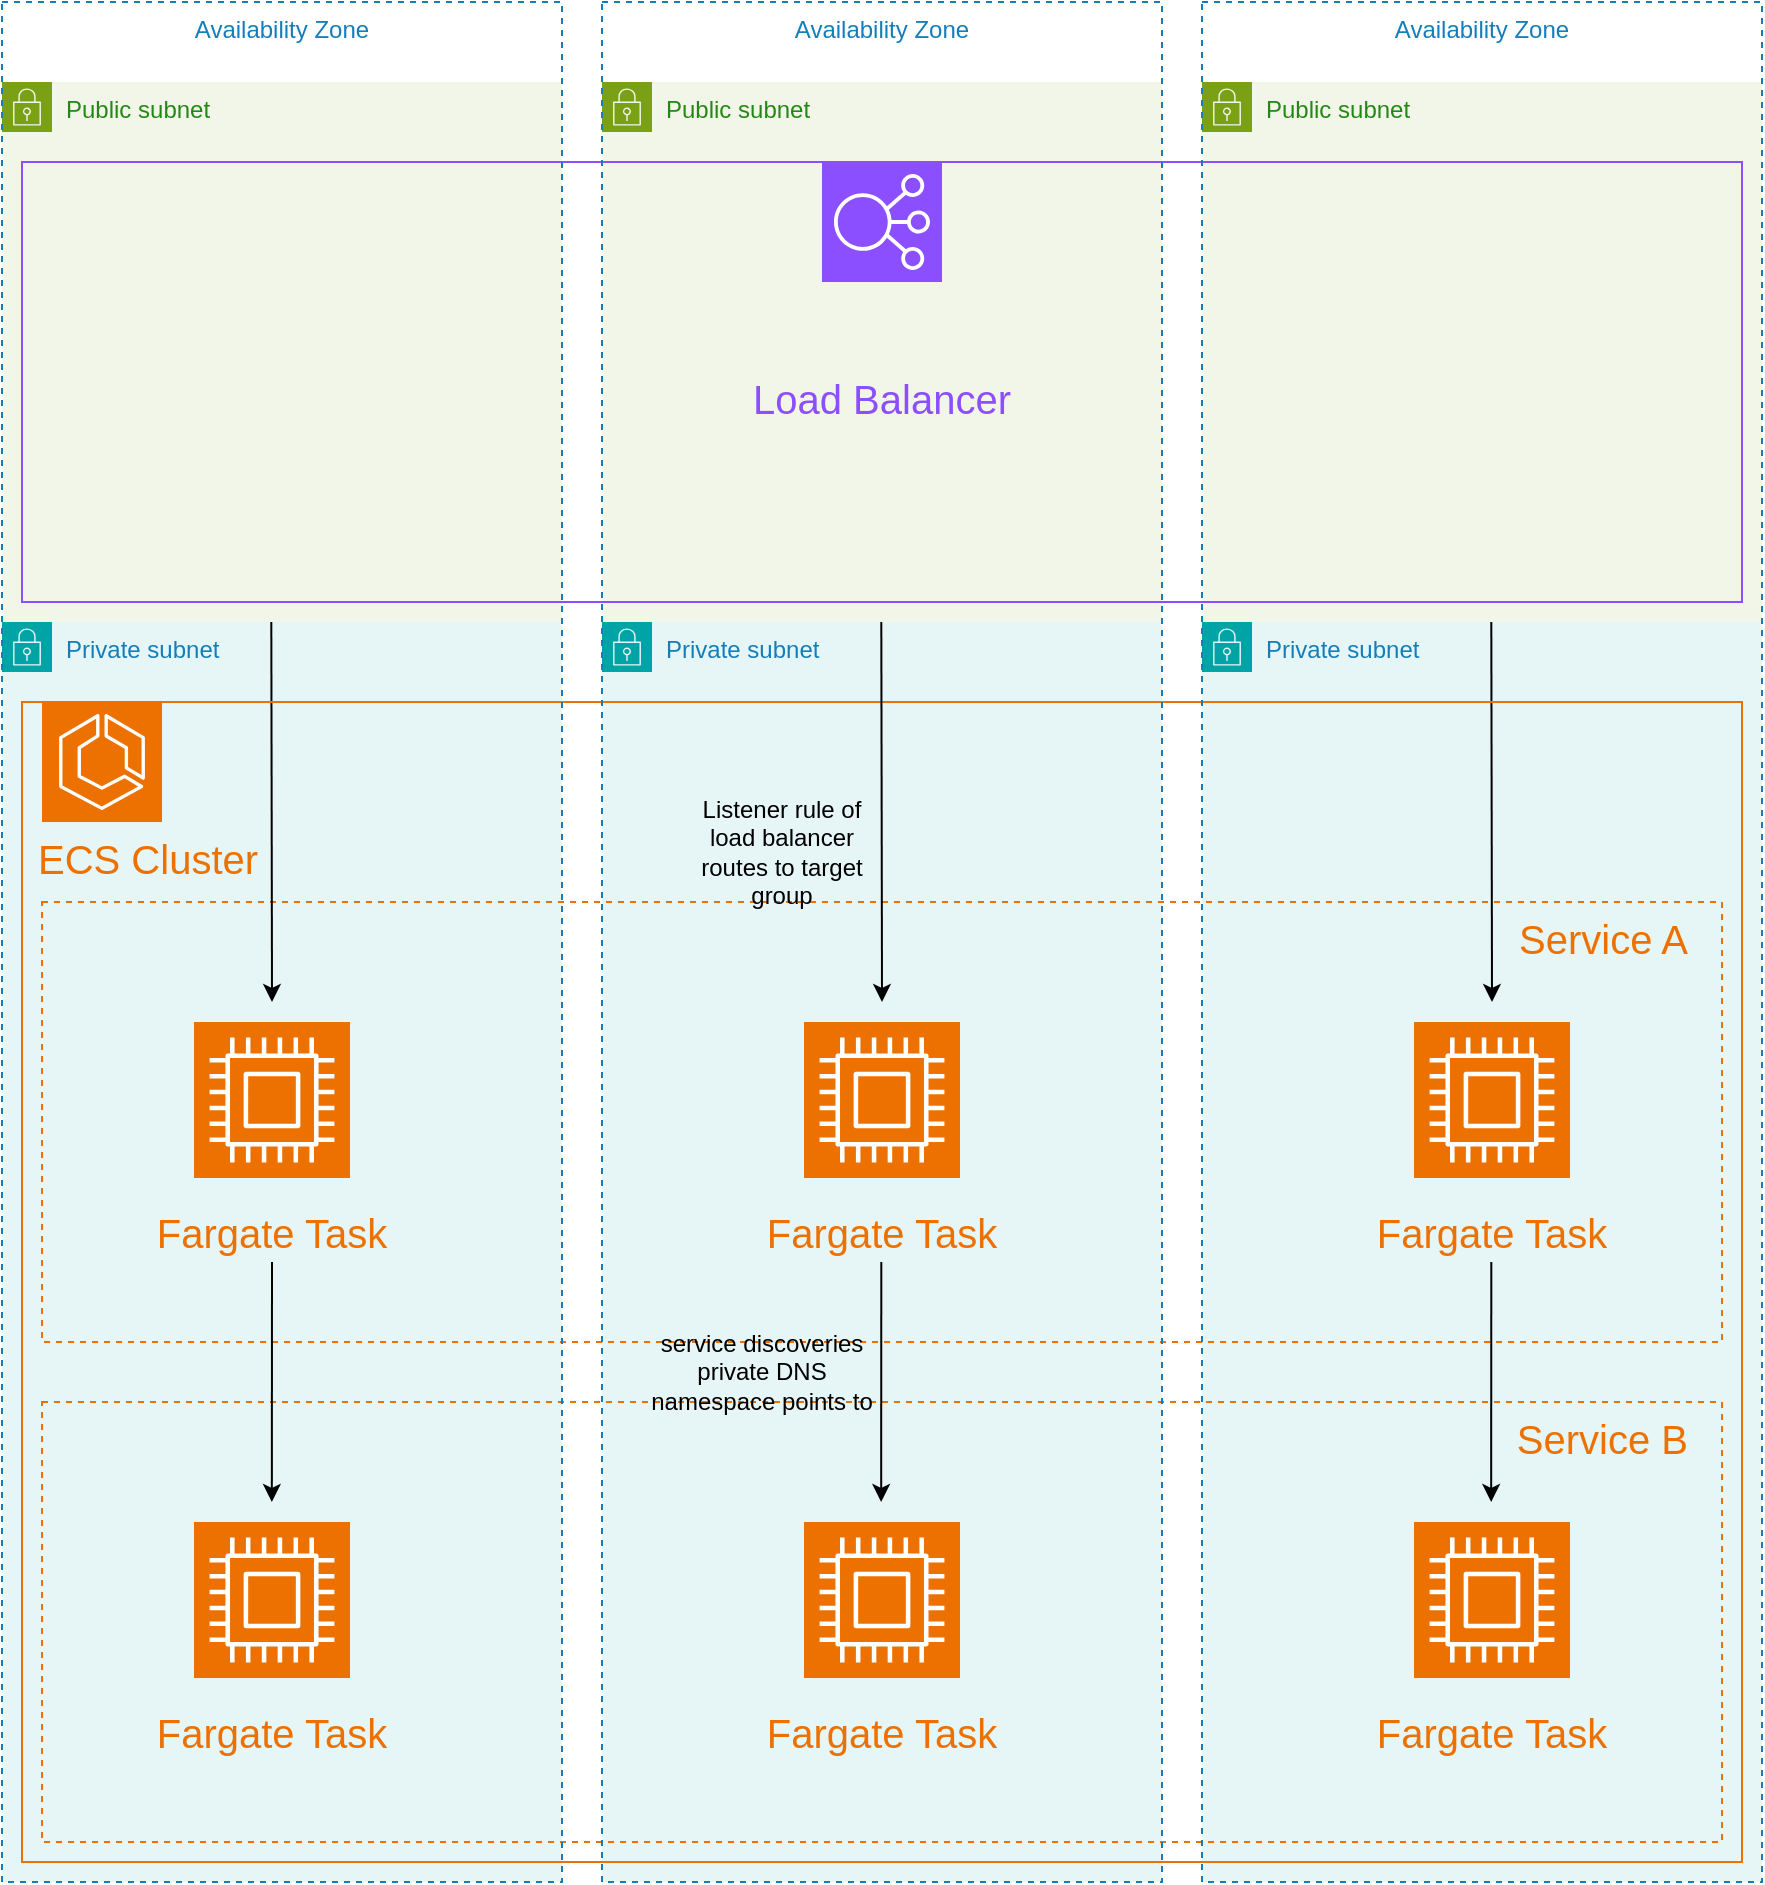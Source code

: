 <mxfile version="24.4.0" type="device">
  <diagram name="Page-1" id="r4X3wBXXKvcqCM7EXhng">
    <mxGraphModel dx="1395" dy="633" grid="1" gridSize="10" guides="1" tooltips="1" connect="1" arrows="1" fold="1" page="1" pageScale="1" pageWidth="850" pageHeight="1100" math="0" shadow="0">
      <root>
        <mxCell id="0" />
        <mxCell id="1" parent="0" />
        <mxCell id="tMhto_riyQVQ_N05KhHl-17" value="Private subnet" style="points=[[0,0],[0.25,0],[0.5,0],[0.75,0],[1,0],[1,0.25],[1,0.5],[1,0.75],[1,1],[0.75,1],[0.5,1],[0.25,1],[0,1],[0,0.75],[0,0.5],[0,0.25]];outlineConnect=0;gradientColor=none;html=1;whiteSpace=wrap;fontSize=12;fontStyle=0;container=1;pointerEvents=0;collapsible=0;recursiveResize=0;shape=mxgraph.aws4.group;grIcon=mxgraph.aws4.group_security_group;grStroke=0;strokeColor=#00A4A6;fillColor=#E6F6F7;verticalAlign=top;align=left;spacingLeft=30;fontColor=#147EBA;dashed=0;" vertex="1" parent="1">
          <mxGeometry x="80" y="550" width="280" height="630" as="geometry" />
        </mxCell>
        <mxCell id="tMhto_riyQVQ_N05KhHl-20" value="Private subnet" style="points=[[0,0],[0.25,0],[0.5,0],[0.75,0],[1,0],[1,0.25],[1,0.5],[1,0.75],[1,1],[0.75,1],[0.5,1],[0.25,1],[0,1],[0,0.75],[0,0.5],[0,0.25]];outlineConnect=0;gradientColor=none;html=1;whiteSpace=wrap;fontSize=12;fontStyle=0;container=1;pointerEvents=0;collapsible=0;recursiveResize=0;shape=mxgraph.aws4.group;grIcon=mxgraph.aws4.group_security_group;grStroke=0;strokeColor=#00A4A6;fillColor=#E6F6F7;verticalAlign=top;align=left;spacingLeft=30;fontColor=#147EBA;dashed=0;" vertex="1" parent="1">
          <mxGeometry x="680" y="550" width="280" height="630" as="geometry" />
        </mxCell>
        <mxCell id="tMhto_riyQVQ_N05KhHl-52" value="" style="endArrow=classic;html=1;rounded=0;" edge="1" parent="tMhto_riyQVQ_N05KhHl-20">
          <mxGeometry width="50" height="50" relative="1" as="geometry">
            <mxPoint x="144.66" as="sourcePoint" />
            <mxPoint x="145" y="190" as="targetPoint" />
          </mxGeometry>
        </mxCell>
        <mxCell id="tMhto_riyQVQ_N05KhHl-10" value="Public subnet" style="points=[[0,0],[0.25,0],[0.5,0],[0.75,0],[1,0],[1,0.25],[1,0.5],[1,0.75],[1,1],[0.75,1],[0.5,1],[0.25,1],[0,1],[0,0.75],[0,0.5],[0,0.25]];outlineConnect=0;gradientColor=none;html=1;whiteSpace=wrap;fontSize=12;fontStyle=0;container=1;pointerEvents=0;collapsible=0;recursiveResize=0;shape=mxgraph.aws4.group;grIcon=mxgraph.aws4.group_security_group;grStroke=0;strokeColor=#7AA116;fillColor=#F2F6E8;verticalAlign=top;align=left;spacingLeft=30;fontColor=#248814;dashed=0;" vertex="1" parent="1">
          <mxGeometry x="380" y="280" width="280" height="270" as="geometry" />
        </mxCell>
        <mxCell id="tMhto_riyQVQ_N05KhHl-11" value="Public subnet" style="points=[[0,0],[0.25,0],[0.5,0],[0.75,0],[1,0],[1,0.25],[1,0.5],[1,0.75],[1,1],[0.75,1],[0.5,1],[0.25,1],[0,1],[0,0.75],[0,0.5],[0,0.25]];outlineConnect=0;gradientColor=none;html=1;whiteSpace=wrap;fontSize=12;fontStyle=0;container=1;pointerEvents=0;collapsible=0;recursiveResize=0;shape=mxgraph.aws4.group;grIcon=mxgraph.aws4.group_security_group;grStroke=0;strokeColor=#7AA116;fillColor=#F2F6E8;verticalAlign=top;align=left;spacingLeft=30;fontColor=#248814;dashed=0;" vertex="1" parent="1">
          <mxGeometry x="680" y="280" width="280" height="270" as="geometry" />
        </mxCell>
        <mxCell id="tMhto_riyQVQ_N05KhHl-8" value="Public subnet" style="points=[[0,0],[0.25,0],[0.5,0],[0.75,0],[1,0],[1,0.25],[1,0.5],[1,0.75],[1,1],[0.75,1],[0.5,1],[0.25,1],[0,1],[0,0.75],[0,0.5],[0,0.25]];outlineConnect=0;gradientColor=none;html=1;whiteSpace=wrap;fontSize=12;fontStyle=0;container=1;pointerEvents=0;collapsible=0;recursiveResize=0;shape=mxgraph.aws4.group;grIcon=mxgraph.aws4.group_security_group;grStroke=0;strokeColor=#7AA116;fillColor=#F2F6E8;verticalAlign=top;align=left;spacingLeft=30;fontColor=#248814;dashed=0;" vertex="1" parent="1">
          <mxGeometry x="80" y="280" width="280" height="270" as="geometry" />
        </mxCell>
        <mxCell id="tMhto_riyQVQ_N05KhHl-14" value="Load Balancer" style="points=[[0,0],[0.25,0],[0.5,0],[0.75,0],[1,0],[1,0.25],[1,0.5],[1,0.75],[1,1],[0.75,1],[0.5,1],[0.25,1],[0,1],[0,0.75],[0,0.5],[0,0.25]];outlineConnect=0;gradientColor=none;html=1;whiteSpace=wrap;fontSize=20;fontStyle=0;container=1;pointerEvents=0;collapsible=0;recursiveResize=0;shape=mxgraph.aws4.groupCenter;grIcon=mxgraph.aws4.group_auto_scaling_group;grStroke=1;strokeColor=#8C4FFF;fillColor=none;verticalAlign=top;align=center;fontColor=#8C4FFF;spacingTop=100;" vertex="1" parent="1">
          <mxGeometry x="90" y="320" width="860" height="220" as="geometry" />
        </mxCell>
        <mxCell id="tMhto_riyQVQ_N05KhHl-16" value="" style="sketch=0;points=[[0,0,0],[0.25,0,0],[0.5,0,0],[0.75,0,0],[1,0,0],[0,1,0],[0.25,1,0],[0.5,1,0],[0.75,1,0],[1,1,0],[0,0.25,0],[0,0.5,0],[0,0.75,0],[1,0.25,0],[1,0.5,0],[1,0.75,0]];outlineConnect=0;fontColor=#232F3E;fillColor=#8C4FFF;strokeColor=#ffffff;dashed=0;verticalLabelPosition=bottom;verticalAlign=top;align=center;html=1;fontSize=12;fontStyle=0;aspect=fixed;shape=mxgraph.aws4.resourceIcon;resIcon=mxgraph.aws4.elastic_load_balancing;" vertex="1" parent="tMhto_riyQVQ_N05KhHl-14">
          <mxGeometry x="400" width="60" height="60" as="geometry" />
        </mxCell>
        <mxCell id="tMhto_riyQVQ_N05KhHl-18" value="Private subnet" style="points=[[0,0],[0.25,0],[0.5,0],[0.75,0],[1,0],[1,0.25],[1,0.5],[1,0.75],[1,1],[0.75,1],[0.5,1],[0.25,1],[0,1],[0,0.75],[0,0.5],[0,0.25]];outlineConnect=0;gradientColor=none;html=1;whiteSpace=wrap;fontSize=12;fontStyle=0;container=1;pointerEvents=0;collapsible=0;recursiveResize=0;shape=mxgraph.aws4.group;grIcon=mxgraph.aws4.group_security_group;grStroke=0;strokeColor=#00A4A6;fillColor=#E6F6F7;verticalAlign=top;align=left;spacingLeft=30;fontColor=#147EBA;dashed=0;" vertex="1" parent="1">
          <mxGeometry x="380" y="550" width="280" height="630" as="geometry" />
        </mxCell>
        <mxCell id="tMhto_riyQVQ_N05KhHl-25" value="Service A" style="fillColor=none;strokeColor=#ED7100;dashed=1;verticalAlign=top;fontStyle=0;fontColor=#ED7100;whiteSpace=wrap;html=1;fontSize=20;align=right;spacingRight=15;" vertex="1" parent="1">
          <mxGeometry x="100" y="690" width="840" height="220" as="geometry" />
        </mxCell>
        <mxCell id="tMhto_riyQVQ_N05KhHl-30" value="" style="group" vertex="1" connectable="0" parent="1">
          <mxGeometry x="140" y="750" width="150" height="120" as="geometry" />
        </mxCell>
        <mxCell id="tMhto_riyQVQ_N05KhHl-31" value="" style="sketch=0;points=[[0,0,0],[0.25,0,0],[0.5,0,0],[0.75,0,0],[1,0,0],[0,1,0],[0.25,1,0],[0.5,1,0],[0.75,1,0],[1,1,0],[0,0.25,0],[0,0.5,0],[0,0.75,0],[1,0.25,0],[1,0.5,0],[1,0.75,0]];outlineConnect=0;fontColor=#232F3E;fillColor=#ED7100;strokeColor=#ffffff;dashed=0;verticalLabelPosition=bottom;verticalAlign=top;align=center;html=1;fontSize=12;fontStyle=0;aspect=fixed;shape=mxgraph.aws4.resourceIcon;resIcon=mxgraph.aws4.compute;" vertex="1" parent="tMhto_riyQVQ_N05KhHl-30">
          <mxGeometry x="36" width="78" height="78" as="geometry" />
        </mxCell>
        <mxCell id="tMhto_riyQVQ_N05KhHl-32" value="Fargate Task" style="text;html=1;align=center;verticalAlign=middle;whiteSpace=wrap;rounded=0;fontSize=20;fontColor=#ED7100;" vertex="1" parent="tMhto_riyQVQ_N05KhHl-30">
          <mxGeometry y="90" width="150" height="30" as="geometry" />
        </mxCell>
        <mxCell id="tMhto_riyQVQ_N05KhHl-33" value="Service B" style="fillColor=none;strokeColor=#ED7100;dashed=1;verticalAlign=top;fontStyle=0;fontColor=#ED7100;whiteSpace=wrap;html=1;fontSize=20;align=right;spacingRight=15;" vertex="1" parent="1">
          <mxGeometry x="100" y="940" width="840" height="220" as="geometry" />
        </mxCell>
        <mxCell id="tMhto_riyQVQ_N05KhHl-34" value="" style="group" vertex="1" connectable="0" parent="1">
          <mxGeometry x="445" y="750" width="150" height="120" as="geometry" />
        </mxCell>
        <mxCell id="tMhto_riyQVQ_N05KhHl-35" value="" style="sketch=0;points=[[0,0,0],[0.25,0,0],[0.5,0,0],[0.75,0,0],[1,0,0],[0,1,0],[0.25,1,0],[0.5,1,0],[0.75,1,0],[1,1,0],[0,0.25,0],[0,0.5,0],[0,0.75,0],[1,0.25,0],[1,0.5,0],[1,0.75,0]];outlineConnect=0;fontColor=#232F3E;fillColor=#ED7100;strokeColor=#ffffff;dashed=0;verticalLabelPosition=bottom;verticalAlign=top;align=center;html=1;fontSize=12;fontStyle=0;aspect=fixed;shape=mxgraph.aws4.resourceIcon;resIcon=mxgraph.aws4.compute;" vertex="1" parent="tMhto_riyQVQ_N05KhHl-34">
          <mxGeometry x="36" width="78" height="78" as="geometry" />
        </mxCell>
        <mxCell id="tMhto_riyQVQ_N05KhHl-36" value="Fargate Task" style="text;html=1;align=center;verticalAlign=middle;whiteSpace=wrap;rounded=0;fontSize=20;fontColor=#ED7100;" vertex="1" parent="tMhto_riyQVQ_N05KhHl-34">
          <mxGeometry y="90" width="150" height="30" as="geometry" />
        </mxCell>
        <mxCell id="tMhto_riyQVQ_N05KhHl-37" value="" style="group" vertex="1" connectable="0" parent="1">
          <mxGeometry x="750" y="750" width="150" height="120" as="geometry" />
        </mxCell>
        <mxCell id="tMhto_riyQVQ_N05KhHl-38" value="" style="sketch=0;points=[[0,0,0],[0.25,0,0],[0.5,0,0],[0.75,0,0],[1,0,0],[0,1,0],[0.25,1,0],[0.5,1,0],[0.75,1,0],[1,1,0],[0,0.25,0],[0,0.5,0],[0,0.75,0],[1,0.25,0],[1,0.5,0],[1,0.75,0]];outlineConnect=0;fontColor=#232F3E;fillColor=#ED7100;strokeColor=#ffffff;dashed=0;verticalLabelPosition=bottom;verticalAlign=top;align=center;html=1;fontSize=12;fontStyle=0;aspect=fixed;shape=mxgraph.aws4.resourceIcon;resIcon=mxgraph.aws4.compute;" vertex="1" parent="tMhto_riyQVQ_N05KhHl-37">
          <mxGeometry x="36" width="78" height="78" as="geometry" />
        </mxCell>
        <mxCell id="tMhto_riyQVQ_N05KhHl-39" value="Fargate Task" style="text;html=1;align=center;verticalAlign=middle;whiteSpace=wrap;rounded=0;fontSize=20;fontColor=#ED7100;" vertex="1" parent="tMhto_riyQVQ_N05KhHl-37">
          <mxGeometry y="90" width="150" height="30" as="geometry" />
        </mxCell>
        <mxCell id="tMhto_riyQVQ_N05KhHl-43" value="" style="group" vertex="1" connectable="0" parent="1">
          <mxGeometry x="140" y="1000" width="150" height="120" as="geometry" />
        </mxCell>
        <mxCell id="tMhto_riyQVQ_N05KhHl-44" value="" style="sketch=0;points=[[0,0,0],[0.25,0,0],[0.5,0,0],[0.75,0,0],[1,0,0],[0,1,0],[0.25,1,0],[0.5,1,0],[0.75,1,0],[1,1,0],[0,0.25,0],[0,0.5,0],[0,0.75,0],[1,0.25,0],[1,0.5,0],[1,0.75,0]];outlineConnect=0;fontColor=#232F3E;fillColor=#ED7100;strokeColor=#ffffff;dashed=0;verticalLabelPosition=bottom;verticalAlign=top;align=center;html=1;fontSize=12;fontStyle=0;aspect=fixed;shape=mxgraph.aws4.resourceIcon;resIcon=mxgraph.aws4.compute;" vertex="1" parent="tMhto_riyQVQ_N05KhHl-43">
          <mxGeometry x="36" width="78" height="78" as="geometry" />
        </mxCell>
        <mxCell id="tMhto_riyQVQ_N05KhHl-45" value="Fargate Task" style="text;html=1;align=center;verticalAlign=middle;whiteSpace=wrap;rounded=0;fontSize=20;fontColor=#ED7100;" vertex="1" parent="tMhto_riyQVQ_N05KhHl-43">
          <mxGeometry y="90" width="150" height="30" as="geometry" />
        </mxCell>
        <mxCell id="tMhto_riyQVQ_N05KhHl-46" value="" style="group" vertex="1" connectable="0" parent="1">
          <mxGeometry x="750" y="1000" width="150" height="120" as="geometry" />
        </mxCell>
        <mxCell id="tMhto_riyQVQ_N05KhHl-47" value="" style="sketch=0;points=[[0,0,0],[0.25,0,0],[0.5,0,0],[0.75,0,0],[1,0,0],[0,1,0],[0.25,1,0],[0.5,1,0],[0.75,1,0],[1,1,0],[0,0.25,0],[0,0.5,0],[0,0.75,0],[1,0.25,0],[1,0.5,0],[1,0.75,0]];outlineConnect=0;fontColor=#232F3E;fillColor=#ED7100;strokeColor=#ffffff;dashed=0;verticalLabelPosition=bottom;verticalAlign=top;align=center;html=1;fontSize=12;fontStyle=0;aspect=fixed;shape=mxgraph.aws4.resourceIcon;resIcon=mxgraph.aws4.compute;" vertex="1" parent="tMhto_riyQVQ_N05KhHl-46">
          <mxGeometry x="36" width="78" height="78" as="geometry" />
        </mxCell>
        <mxCell id="tMhto_riyQVQ_N05KhHl-48" value="Fargate Task" style="text;html=1;align=center;verticalAlign=middle;whiteSpace=wrap;rounded=0;fontSize=20;fontColor=#ED7100;" vertex="1" parent="tMhto_riyQVQ_N05KhHl-46">
          <mxGeometry y="90" width="150" height="30" as="geometry" />
        </mxCell>
        <mxCell id="tMhto_riyQVQ_N05KhHl-49" value="" style="endArrow=classic;html=1;rounded=0;" edge="1" parent="1">
          <mxGeometry width="50" height="50" relative="1" as="geometry">
            <mxPoint x="214.66" y="550" as="sourcePoint" />
            <mxPoint x="215" y="740" as="targetPoint" />
          </mxGeometry>
        </mxCell>
        <mxCell id="tMhto_riyQVQ_N05KhHl-21" value="ECS Cluster" style="points=[[0,0],[0.25,0],[0.5,0],[0.75,0],[1,0],[1,0.25],[1,0.5],[1,0.75],[1,1],[0.75,1],[0.5,1],[0.25,1],[0,1],[0,0.75],[0,0.5],[0,0.25]];outlineConnect=0;gradientColor=none;html=1;whiteSpace=wrap;fontSize=20;fontStyle=0;container=0;pointerEvents=0;collapsible=0;recursiveResize=0;strokeColor=#ED7100;fillColor=none;verticalAlign=top;align=center;fontColor=#ED7100;spacingTop=60;align=left;spacingLeft=6;" vertex="1" parent="1">
          <mxGeometry x="90" y="590" width="860" height="580.0" as="geometry" />
        </mxCell>
        <mxCell id="tMhto_riyQVQ_N05KhHl-23" value="" style="sketch=0;points=[[0,0,0],[0.25,0,0],[0.5,0,0],[0.75,0,0],[1,0,0],[0,1,0],[0.25,1,0],[0.5,1,0],[0.75,1,0],[1,1,0],[0,0.25,0],[0,0.5,0],[0,0.75,0],[1,0.25,0],[1,0.5,0],[1,0.75,0]];outlineConnect=0;fontColor=#232F3E;fillColor=#ED7100;strokeColor=#ffffff;dashed=0;verticalLabelPosition=bottom;verticalAlign=top;align=center;html=1;fontSize=12;fontStyle=0;aspect=fixed;shape=mxgraph.aws4.resourceIcon;resIcon=mxgraph.aws4.ecs;" vertex="1" parent="1">
          <mxGeometry x="100" y="590" width="60" height="60" as="geometry" />
        </mxCell>
        <mxCell id="tMhto_riyQVQ_N05KhHl-40" value="" style="group" vertex="1" connectable="0" parent="1">
          <mxGeometry x="445" y="1000" width="150" height="120" as="geometry" />
        </mxCell>
        <mxCell id="tMhto_riyQVQ_N05KhHl-41" value="" style="sketch=0;points=[[0,0,0],[0.25,0,0],[0.5,0,0],[0.75,0,0],[1,0,0],[0,1,0],[0.25,1,0],[0.5,1,0],[0.75,1,0],[1,1,0],[0,0.25,0],[0,0.5,0],[0,0.75,0],[1,0.25,0],[1,0.5,0],[1,0.75,0]];outlineConnect=0;fontColor=#232F3E;fillColor=#ED7100;strokeColor=#ffffff;dashed=0;verticalLabelPosition=bottom;verticalAlign=top;align=center;html=1;fontSize=12;fontStyle=0;aspect=fixed;shape=mxgraph.aws4.resourceIcon;resIcon=mxgraph.aws4.compute;" vertex="1" parent="tMhto_riyQVQ_N05KhHl-40">
          <mxGeometry x="36" width="78" height="78" as="geometry" />
        </mxCell>
        <mxCell id="tMhto_riyQVQ_N05KhHl-42" value="Fargate Task" style="text;html=1;align=center;verticalAlign=middle;whiteSpace=wrap;rounded=0;fontSize=20;fontColor=#ED7100;" vertex="1" parent="tMhto_riyQVQ_N05KhHl-40">
          <mxGeometry y="90" width="150" height="30" as="geometry" />
        </mxCell>
        <mxCell id="tMhto_riyQVQ_N05KhHl-50" value="" style="endArrow=classic;html=1;rounded=0;" edge="1" parent="1">
          <mxGeometry width="50" height="50" relative="1" as="geometry">
            <mxPoint x="519.66" y="550" as="sourcePoint" />
            <mxPoint x="520" y="740" as="targetPoint" />
          </mxGeometry>
        </mxCell>
        <mxCell id="tMhto_riyQVQ_N05KhHl-2" value="Availability Zone" style="fillColor=none;strokeColor=#147EBA;dashed=1;verticalAlign=top;fontStyle=0;fontColor=#147EBA;whiteSpace=wrap;html=1;" vertex="1" parent="1">
          <mxGeometry x="380" y="240" width="280" height="940" as="geometry" />
        </mxCell>
        <mxCell id="tMhto_riyQVQ_N05KhHl-3" value="Availability Zone" style="fillColor=none;strokeColor=#147EBA;dashed=1;verticalAlign=top;fontStyle=0;fontColor=#147EBA;whiteSpace=wrap;html=1;" vertex="1" parent="1">
          <mxGeometry x="680" y="240" width="280" height="940" as="geometry" />
        </mxCell>
        <mxCell id="tMhto_riyQVQ_N05KhHl-53" value="" style="endArrow=classic;html=1;rounded=0;" edge="1" parent="1">
          <mxGeometry width="50" height="50" relative="1" as="geometry">
            <mxPoint x="215" y="870" as="sourcePoint" />
            <mxPoint x="214.92" y="990" as="targetPoint" />
          </mxGeometry>
        </mxCell>
        <mxCell id="tMhto_riyQVQ_N05KhHl-54" value="" style="endArrow=classic;html=1;rounded=0;" edge="1" parent="1">
          <mxGeometry width="50" height="50" relative="1" as="geometry">
            <mxPoint x="519.66" y="870" as="sourcePoint" />
            <mxPoint x="519.58" y="990" as="targetPoint" />
          </mxGeometry>
        </mxCell>
        <mxCell id="tMhto_riyQVQ_N05KhHl-55" value="" style="endArrow=classic;html=1;rounded=0;" edge="1" parent="1">
          <mxGeometry width="50" height="50" relative="1" as="geometry">
            <mxPoint x="824.66" y="870" as="sourcePoint" />
            <mxPoint x="824.58" y="990" as="targetPoint" />
          </mxGeometry>
        </mxCell>
        <mxCell id="tMhto_riyQVQ_N05KhHl-1" value="Availability Zone" style="fillColor=none;strokeColor=#147EBA;dashed=1;verticalAlign=top;fontStyle=0;fontColor=#147EBA;whiteSpace=wrap;html=1;" vertex="1" parent="1">
          <mxGeometry x="80" y="240" width="280" height="940" as="geometry" />
        </mxCell>
        <mxCell id="tMhto_riyQVQ_N05KhHl-56" value="Listener rule of load balancer routes to target group" style="text;html=1;align=center;verticalAlign=middle;whiteSpace=wrap;rounded=0;" vertex="1" parent="1">
          <mxGeometry x="420" y="650" width="100" height="30" as="geometry" />
        </mxCell>
        <mxCell id="tMhto_riyQVQ_N05KhHl-57" value="service discoveries private DNS namespace points to" style="text;html=1;align=center;verticalAlign=middle;whiteSpace=wrap;rounded=0;" vertex="1" parent="1">
          <mxGeometry x="400" y="910" width="120" height="30" as="geometry" />
        </mxCell>
      </root>
    </mxGraphModel>
  </diagram>
</mxfile>
